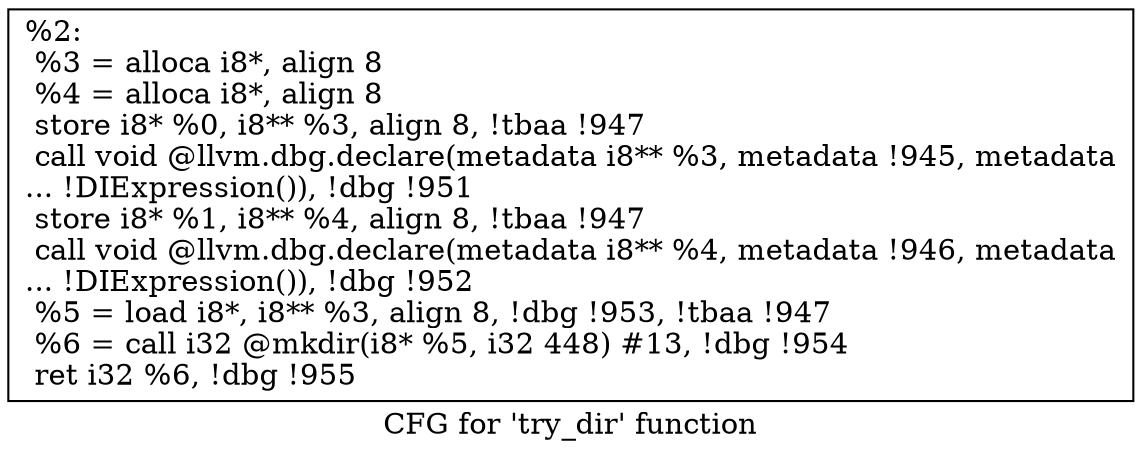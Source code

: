 digraph "CFG for 'try_dir' function" {
	label="CFG for 'try_dir' function";

	Node0x25b32a0 [shape=record,label="{%2:\l  %3 = alloca i8*, align 8\l  %4 = alloca i8*, align 8\l  store i8* %0, i8** %3, align 8, !tbaa !947\l  call void @llvm.dbg.declare(metadata i8** %3, metadata !945, metadata\l... !DIExpression()), !dbg !951\l  store i8* %1, i8** %4, align 8, !tbaa !947\l  call void @llvm.dbg.declare(metadata i8** %4, metadata !946, metadata\l... !DIExpression()), !dbg !952\l  %5 = load i8*, i8** %3, align 8, !dbg !953, !tbaa !947\l  %6 = call i32 @mkdir(i8* %5, i32 448) #13, !dbg !954\l  ret i32 %6, !dbg !955\l}"];
}
